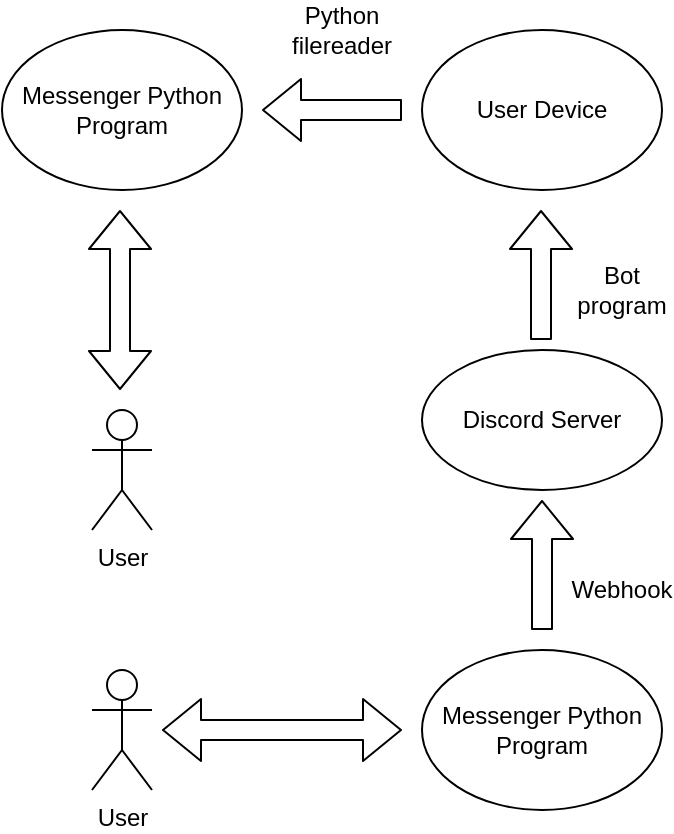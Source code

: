 <mxfile version="14.6.6" type="github">
  <diagram id="DsG7GBW_Sd_czjrht_uw" name="Page-1">
    <mxGraphModel dx="780" dy="1112" grid="1" gridSize="10" guides="1" tooltips="1" connect="1" arrows="1" fold="1" page="1" pageScale="1" pageWidth="850" pageHeight="1100" math="0" shadow="0">
      <root>
        <mxCell id="0" />
        <mxCell id="1" parent="0" />
        <mxCell id="SeSrKvr7TrBD1pJKTeas-3" value="User" style="shape=umlActor;verticalLabelPosition=bottom;verticalAlign=top;html=1;outlineConnect=0;" vertex="1" parent="1">
          <mxGeometry x="55" y="610" width="30" height="60" as="geometry" />
        </mxCell>
        <mxCell id="SeSrKvr7TrBD1pJKTeas-4" value="" style="shape=flexArrow;endArrow=classic;startArrow=classic;html=1;" edge="1" parent="1">
          <mxGeometry width="100" height="100" relative="1" as="geometry">
            <mxPoint x="90" y="640" as="sourcePoint" />
            <mxPoint x="210" y="640" as="targetPoint" />
            <Array as="points" />
          </mxGeometry>
        </mxCell>
        <mxCell id="SeSrKvr7TrBD1pJKTeas-5" value="Messenger Python Program" style="ellipse;whiteSpace=wrap;html=1;" vertex="1" parent="1">
          <mxGeometry x="220" y="600" width="120" height="80" as="geometry" />
        </mxCell>
        <mxCell id="SeSrKvr7TrBD1pJKTeas-7" value="" style="shape=flexArrow;endArrow=classic;html=1;" edge="1" parent="1">
          <mxGeometry width="50" height="50" relative="1" as="geometry">
            <mxPoint x="280" y="590" as="sourcePoint" />
            <mxPoint x="280" y="525" as="targetPoint" />
          </mxGeometry>
        </mxCell>
        <mxCell id="SeSrKvr7TrBD1pJKTeas-8" value="Discord Server" style="ellipse;whiteSpace=wrap;html=1;" vertex="1" parent="1">
          <mxGeometry x="220" y="450" width="120" height="70" as="geometry" />
        </mxCell>
        <mxCell id="SeSrKvr7TrBD1pJKTeas-9" value="Webhook" style="text;html=1;strokeColor=none;fillColor=none;align=center;verticalAlign=middle;whiteSpace=wrap;rounded=0;" vertex="1" parent="1">
          <mxGeometry x="300" y="560" width="40" height="20" as="geometry" />
        </mxCell>
        <mxCell id="SeSrKvr7TrBD1pJKTeas-10" value="User Device" style="ellipse;whiteSpace=wrap;html=1;" vertex="1" parent="1">
          <mxGeometry x="220" y="290" width="120" height="80" as="geometry" />
        </mxCell>
        <mxCell id="SeSrKvr7TrBD1pJKTeas-11" value="" style="shape=flexArrow;endArrow=classic;html=1;" edge="1" parent="1">
          <mxGeometry width="50" height="50" relative="1" as="geometry">
            <mxPoint x="279.5" y="445" as="sourcePoint" />
            <mxPoint x="279.5" y="380" as="targetPoint" />
          </mxGeometry>
        </mxCell>
        <mxCell id="SeSrKvr7TrBD1pJKTeas-12" value="Bot program" style="text;html=1;strokeColor=none;fillColor=none;align=center;verticalAlign=middle;whiteSpace=wrap;rounded=0;" vertex="1" parent="1">
          <mxGeometry x="300" y="410" width="40" height="20" as="geometry" />
        </mxCell>
        <mxCell id="SeSrKvr7TrBD1pJKTeas-14" value="User" style="shape=umlActor;verticalLabelPosition=bottom;verticalAlign=top;html=1;outlineConnect=0;" vertex="1" parent="1">
          <mxGeometry x="55" y="480" width="30" height="60" as="geometry" />
        </mxCell>
        <mxCell id="SeSrKvr7TrBD1pJKTeas-15" value="" style="shape=flexArrow;endArrow=classic;startArrow=classic;html=1;" edge="1" parent="1">
          <mxGeometry width="100" height="100" relative="1" as="geometry">
            <mxPoint x="69" y="470" as="sourcePoint" />
            <mxPoint x="69" y="380" as="targetPoint" />
            <Array as="points" />
          </mxGeometry>
        </mxCell>
        <mxCell id="SeSrKvr7TrBD1pJKTeas-16" value="Messenger Python Program" style="ellipse;whiteSpace=wrap;html=1;" vertex="1" parent="1">
          <mxGeometry x="10" y="290" width="120" height="80" as="geometry" />
        </mxCell>
        <mxCell id="SeSrKvr7TrBD1pJKTeas-17" value="" style="shape=flexArrow;endArrow=classic;html=1;" edge="1" parent="1">
          <mxGeometry width="50" height="50" relative="1" as="geometry">
            <mxPoint x="210" y="330" as="sourcePoint" />
            <mxPoint x="140" y="330" as="targetPoint" />
          </mxGeometry>
        </mxCell>
        <mxCell id="SeSrKvr7TrBD1pJKTeas-18" value="Python filereader" style="text;html=1;strokeColor=none;fillColor=none;align=center;verticalAlign=middle;whiteSpace=wrap;rounded=0;" vertex="1" parent="1">
          <mxGeometry x="160" y="280" width="40" height="20" as="geometry" />
        </mxCell>
      </root>
    </mxGraphModel>
  </diagram>
</mxfile>
